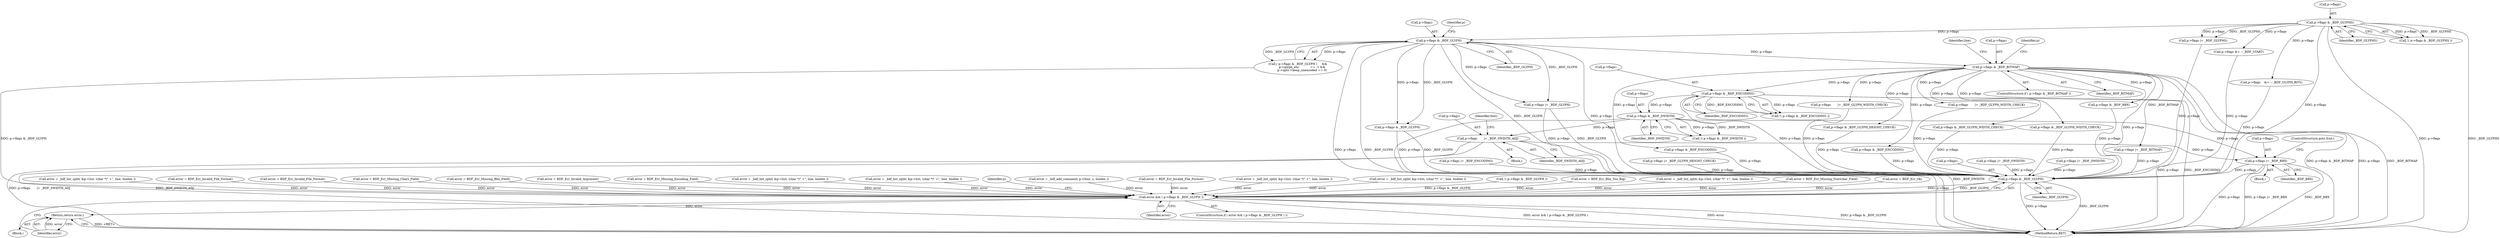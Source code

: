 digraph "0_savannah_07bdb6e289c7954e2a533039dc93c1c136099d2d@pointer" {
"1001438" [label="(Call,p->flags       |= _BDF_SWIDTH_ADJ)"];
"1001359" [label="(Call,p->flags & _BDF_DWIDTH)"];
"1001149" [label="(Call,p->flags & _BDF_ENCODING)"];
"1000816" [label="(Call,p->flags & _BDF_BITMAP)"];
"1000376" [label="(Call,p->flags & _BDF_GLYPH)"];
"1000241" [label="(Call,p->flags & _BDF_GLYPHS)"];
"1001448" [label="(Call,p->flags |= _BDF_BBX)"];
"1001560" [label="(Call,p->flags & _BDF_GLYPH)"];
"1001558" [label="(Call,error && ( p->flags & _BDF_GLYPH ))"];
"1001569" [label="(Return,return error;)"];
"1000596" [label="(Call,error = BDF_Err_Invalid_File_Format)"];
"1000443" [label="(Call,error = BDF_Err_Invalid_File_Format)"];
"1000464" [label="(Call,p->flags |= _BDF_GLYPH)"];
"1000255" [label="(Call,error = BDF_Err_Missing_Chars_Field)"];
"1001471" [label="(Call,error = BDF_Err_Missing_Bbx_Field)"];
"1001561" [label="(Call,p->flags)"];
"1001448" [label="(Call,p->flags |= _BDF_BBX)"];
"1001442" [label="(Identifier,_BDF_SWIDTH_ADJ)"];
"1000310" [label="(Call,error = BDF_Err_Invalid_Argument)"];
"1001149" [label="(Call,p->flags & _BDF_ENCODING)"];
"1001564" [label="(Identifier,_BDF_GLYPH)"];
"1001146" [label="(Block,)"];
"1000323" [label="(Call,p->flags |= _BDF_GLYPHS)"];
"1001553" [label="(Call,error = BDF_Err_Missing_Encoding_Field)"];
"1001438" [label="(Call,p->flags       |= _BDF_SWIDTH_ADJ)"];
"1000245" [label="(Identifier,_BDF_GLYPHS)"];
"1001363" [label="(Identifier,_BDF_DWIDTH)"];
"1000816" [label="(Call,p->flags & _BDF_BITMAP)"];
"1001449" [label="(Call,p->flags)"];
"1001052" [label="(Call,p->flags |= _BDF_SWIDTH)"];
"1001559" [label="(Identifier,error)"];
"1001021" [label="(Call,error = _bdf_list_split( &p->list, (char *)\" +\", line, linelen ))"];
"1000169" [label="(Block,)"];
"1000349" [label="(Call,p->flags &= ~_BDF_START)"];
"1000408" [label="(Call,error = _bdf_list_split( &p->list, (char *)\" +\", line, linelen ))"];
"1000815" [label="(ControlStructure,if ( p->flags & _BDF_BITMAP ))"];
"1000368" [label="(Call,p->flags    &= ~_BDF_GLYPH_BITS)"];
"1001542" [label="(Call,p->flags |= _BDF_BITMAP)"];
"1001567" [label="(Identifier,p)"];
"1001465" [label="(Call,p->flags & _BDF_BBX)"];
"1000837" [label="(Call,p->flags & _BDF_GLYPH_HEIGHT_CHECK)"];
"1001015" [label="(Call,p->flags & _BDF_ENCODING)"];
"1000935" [label="(Call,p->flags       |= _BDF_GLYPH_WIDTH_CHECK)"];
"1001133" [label="(Call,p->flags |= _BDF_DWIDTH)"];
"1000230" [label="(Call,error = _bdf_add_comment( p->font, s, linelen ))"];
"1000984" [label="(Call,p->flags & _BDF_GLYPH_WIDTH_CHECK)"];
"1001153" [label="(Identifier,_BDF_ENCODING)"];
"1001548" [label="(Call,error = BDF_Err_Invalid_File_Format)"];
"1001571" [label="(MethodReturn,RET)"];
"1001569" [label="(Return,return error;)"];
"1001148" [label="(Call,!( p->flags & _BDF_ENCODING ))"];
"1000380" [label="(Identifier,_BDF_GLYPH)"];
"1001558" [label="(Call,error && ( p->flags & _BDF_GLYPH ))"];
"1000240" [label="(Call,!( p->flags & _BDF_GLYPHS ))"];
"1000241" [label="(Call,p->flags & _BDF_GLYPHS)"];
"1001150" [label="(Call,p->flags)"];
"1001074" [label="(Call,error = _bdf_list_split( &p->list, (char *)\" +\", line, linelen ))"];
"1001452" [label="(Identifier,_BDF_BBX)"];
"1000496" [label="(Call,error = _bdf_list_split( &p->list, (char *)\" +\", line, linelen ))"];
"1001359" [label="(Call,p->flags & _BDF_DWIDTH)"];
"1000242" [label="(Call,p->flags)"];
"1000384" [label="(Identifier,p)"];
"1000779" [label="(Call,p->flags |= _BDF_ENCODING)"];
"1001008" [label="(Identifier,line)"];
"1000486" [label="(Call,p->flags & _BDF_GLYPH)"];
"1001557" [label="(ControlStructure,if ( error && ( p->flags & _BDF_GLYPH ) ))"];
"1001570" [label="(Identifier,error)"];
"1001068" [label="(Call,p->flags & _BDF_ENCODING)"];
"1000485" [label="(Call,!( p->flags & _BDF_GLYPH ))"];
"1001560" [label="(Call,p->flags & _BDF_GLYPH)"];
"1001516" [label="(Call,error = BDF_Err_Bbx_Too_Big)"];
"1000376" [label="(Call,p->flags & _BDF_GLYPH)"];
"1000990" [label="(Call,p->flags       |= _BDF_GLYPH_WIDTH_CHECK)"];
"1000259" [label="(Call,error = _bdf_list_split( &p->list, (char *)\" +\", line, linelen ))"];
"1000817" [label="(Call,p->flags)"];
"1000375" [label="(Call,( p->flags & _BDF_GLYPH )     &&\n         p->glyph_enc            == -1 &&\n         p->opts->keep_unencoded == 0)"];
"1000820" [label="(Identifier,_BDF_BITMAP)"];
"1000929" [label="(Call,p->flags & _BDF_GLYPH_WIDTH_CHECK)"];
"1000492" [label="(Call,error = BDF_Err_Missing_Startchar_Field)"];
"1000377" [label="(Call,p->flags)"];
"1000182" [label="(Call,error = BDF_Err_Ok)"];
"1001408" [label="(Block,)"];
"1000843" [label="(Call,p->flags |= _BDF_GLYPH_HEIGHT_CHECK)"];
"1001360" [label="(Call,p->flags)"];
"1001155" [label="(Call,error = _bdf_list_split( &p->list, (char *)\" +\", line, linelen ))"];
"1001439" [label="(Call,p->flags)"];
"1000825" [label="(Identifier,p)"];
"1001453" [label="(ControlStructure,goto Exit;)"];
"1001358" [label="(Call,!( p->flags & _BDF_DWIDTH ))"];
"1001445" [label="(Identifier,font)"];
"1001438" -> "1001408"  [label="AST: "];
"1001438" -> "1001442"  [label="CFG: "];
"1001439" -> "1001438"  [label="AST: "];
"1001442" -> "1001438"  [label="AST: "];
"1001445" -> "1001438"  [label="CFG: "];
"1001438" -> "1001571"  [label="DDG: p->flags       |= _BDF_SWIDTH_ADJ"];
"1001438" -> "1001571"  [label="DDG: _BDF_SWIDTH_ADJ"];
"1001359" -> "1001438"  [label="DDG: p->flags"];
"1001438" -> "1001448"  [label="DDG: p->flags"];
"1001359" -> "1001358"  [label="AST: "];
"1001359" -> "1001363"  [label="CFG: "];
"1001360" -> "1001359"  [label="AST: "];
"1001363" -> "1001359"  [label="AST: "];
"1001358" -> "1001359"  [label="CFG: "];
"1001359" -> "1001571"  [label="DDG: _BDF_DWIDTH"];
"1001359" -> "1001358"  [label="DDG: p->flags"];
"1001359" -> "1001358"  [label="DDG: _BDF_DWIDTH"];
"1001149" -> "1001359"  [label="DDG: p->flags"];
"1001359" -> "1001448"  [label="DDG: p->flags"];
"1001149" -> "1001148"  [label="AST: "];
"1001149" -> "1001153"  [label="CFG: "];
"1001150" -> "1001149"  [label="AST: "];
"1001153" -> "1001149"  [label="AST: "];
"1001148" -> "1001149"  [label="CFG: "];
"1001149" -> "1001571"  [label="DDG: p->flags"];
"1001149" -> "1001571"  [label="DDG: _BDF_ENCODING"];
"1001149" -> "1001148"  [label="DDG: p->flags"];
"1001149" -> "1001148"  [label="DDG: _BDF_ENCODING"];
"1000816" -> "1001149"  [label="DDG: p->flags"];
"1001149" -> "1001560"  [label="DDG: p->flags"];
"1000816" -> "1000815"  [label="AST: "];
"1000816" -> "1000820"  [label="CFG: "];
"1000817" -> "1000816"  [label="AST: "];
"1000820" -> "1000816"  [label="AST: "];
"1000825" -> "1000816"  [label="CFG: "];
"1001008" -> "1000816"  [label="CFG: "];
"1000816" -> "1001571"  [label="DDG: p->flags & _BDF_BITMAP"];
"1000816" -> "1001571"  [label="DDG: p->flags"];
"1000816" -> "1001571"  [label="DDG: _BDF_BITMAP"];
"1000376" -> "1000816"  [label="DDG: p->flags"];
"1000816" -> "1000837"  [label="DDG: p->flags"];
"1000816" -> "1000929"  [label="DDG: p->flags"];
"1000816" -> "1000935"  [label="DDG: p->flags"];
"1000816" -> "1000984"  [label="DDG: p->flags"];
"1000816" -> "1000990"  [label="DDG: p->flags"];
"1000816" -> "1001015"  [label="DDG: p->flags"];
"1000816" -> "1001068"  [label="DDG: p->flags"];
"1000816" -> "1001465"  [label="DDG: p->flags"];
"1000816" -> "1001542"  [label="DDG: _BDF_BITMAP"];
"1000816" -> "1001560"  [label="DDG: p->flags"];
"1000376" -> "1000375"  [label="AST: "];
"1000376" -> "1000380"  [label="CFG: "];
"1000377" -> "1000376"  [label="AST: "];
"1000380" -> "1000376"  [label="AST: "];
"1000384" -> "1000376"  [label="CFG: "];
"1000375" -> "1000376"  [label="CFG: "];
"1000376" -> "1001571"  [label="DDG: p->flags"];
"1000376" -> "1001571"  [label="DDG: _BDF_GLYPH"];
"1000376" -> "1000375"  [label="DDG: p->flags"];
"1000376" -> "1000375"  [label="DDG: _BDF_GLYPH"];
"1000241" -> "1000376"  [label="DDG: p->flags"];
"1000376" -> "1000464"  [label="DDG: p->flags"];
"1000376" -> "1000464"  [label="DDG: _BDF_GLYPH"];
"1000376" -> "1000486"  [label="DDG: p->flags"];
"1000376" -> "1000486"  [label="DDG: _BDF_GLYPH"];
"1000376" -> "1001560"  [label="DDG: p->flags"];
"1000376" -> "1001560"  [label="DDG: _BDF_GLYPH"];
"1000241" -> "1000240"  [label="AST: "];
"1000241" -> "1000245"  [label="CFG: "];
"1000242" -> "1000241"  [label="AST: "];
"1000245" -> "1000241"  [label="AST: "];
"1000240" -> "1000241"  [label="CFG: "];
"1000241" -> "1001571"  [label="DDG: p->flags"];
"1000241" -> "1001571"  [label="DDG: _BDF_GLYPHS"];
"1000241" -> "1000240"  [label="DDG: p->flags"];
"1000241" -> "1000240"  [label="DDG: _BDF_GLYPHS"];
"1000241" -> "1000323"  [label="DDG: p->flags"];
"1000241" -> "1000323"  [label="DDG: _BDF_GLYPHS"];
"1000241" -> "1000349"  [label="DDG: p->flags"];
"1000241" -> "1000368"  [label="DDG: p->flags"];
"1000241" -> "1001560"  [label="DDG: p->flags"];
"1001448" -> "1001146"  [label="AST: "];
"1001448" -> "1001452"  [label="CFG: "];
"1001449" -> "1001448"  [label="AST: "];
"1001452" -> "1001448"  [label="AST: "];
"1001453" -> "1001448"  [label="CFG: "];
"1001448" -> "1001571"  [label="DDG: _BDF_BBX"];
"1001448" -> "1001571"  [label="DDG: p->flags"];
"1001448" -> "1001571"  [label="DDG: p->flags |= _BDF_BBX"];
"1001448" -> "1001560"  [label="DDG: p->flags"];
"1001560" -> "1001558"  [label="AST: "];
"1001560" -> "1001564"  [label="CFG: "];
"1001561" -> "1001560"  [label="AST: "];
"1001564" -> "1001560"  [label="AST: "];
"1001558" -> "1001560"  [label="CFG: "];
"1001560" -> "1001571"  [label="DDG: p->flags"];
"1001560" -> "1001571"  [label="DDG: _BDF_GLYPH"];
"1001560" -> "1001558"  [label="DDG: p->flags"];
"1001560" -> "1001558"  [label="DDG: _BDF_GLYPH"];
"1000368" -> "1001560"  [label="DDG: p->flags"];
"1001133" -> "1001560"  [label="DDG: p->flags"];
"1000837" -> "1001560"  [label="DDG: p->flags"];
"1000929" -> "1001560"  [label="DDG: p->flags"];
"1000323" -> "1001560"  [label="DDG: p->flags"];
"1000984" -> "1001560"  [label="DDG: p->flags"];
"1000486" -> "1001560"  [label="DDG: p->flags"];
"1000486" -> "1001560"  [label="DDG: _BDF_GLYPH"];
"1001052" -> "1001560"  [label="DDG: p->flags"];
"1000935" -> "1001560"  [label="DDG: p->flags"];
"1000779" -> "1001560"  [label="DDG: p->flags"];
"1000843" -> "1001560"  [label="DDG: p->flags"];
"1000464" -> "1001560"  [label="DDG: p->flags"];
"1000464" -> "1001560"  [label="DDG: _BDF_GLYPH"];
"1001015" -> "1001560"  [label="DDG: p->flags"];
"1001542" -> "1001560"  [label="DDG: p->flags"];
"1000990" -> "1001560"  [label="DDG: p->flags"];
"1001068" -> "1001560"  [label="DDG: p->flags"];
"1000349" -> "1001560"  [label="DDG: p->flags"];
"1001465" -> "1001560"  [label="DDG: p->flags"];
"1001558" -> "1001557"  [label="AST: "];
"1001558" -> "1001559"  [label="CFG: "];
"1001559" -> "1001558"  [label="AST: "];
"1001567" -> "1001558"  [label="CFG: "];
"1001570" -> "1001558"  [label="CFG: "];
"1001558" -> "1001571"  [label="DDG: error && ( p->flags & _BDF_GLYPH )"];
"1001558" -> "1001571"  [label="DDG: error"];
"1001558" -> "1001571"  [label="DDG: p->flags & _BDF_GLYPH"];
"1000259" -> "1001558"  [label="DDG: error"];
"1000596" -> "1001558"  [label="DDG: error"];
"1000492" -> "1001558"  [label="DDG: error"];
"1000496" -> "1001558"  [label="DDG: error"];
"1001553" -> "1001558"  [label="DDG: error"];
"1000230" -> "1001558"  [label="DDG: error"];
"1000182" -> "1001558"  [label="DDG: error"];
"1000443" -> "1001558"  [label="DDG: error"];
"1001516" -> "1001558"  [label="DDG: error"];
"1001074" -> "1001558"  [label="DDG: error"];
"1001155" -> "1001558"  [label="DDG: error"];
"1000408" -> "1001558"  [label="DDG: error"];
"1001471" -> "1001558"  [label="DDG: error"];
"1000310" -> "1001558"  [label="DDG: error"];
"1001021" -> "1001558"  [label="DDG: error"];
"1001548" -> "1001558"  [label="DDG: error"];
"1000255" -> "1001558"  [label="DDG: error"];
"1000485" -> "1001558"  [label="DDG: p->flags & _BDF_GLYPH"];
"1000375" -> "1001558"  [label="DDG: p->flags & _BDF_GLYPH"];
"1001558" -> "1001569"  [label="DDG: error"];
"1001569" -> "1000169"  [label="AST: "];
"1001569" -> "1001570"  [label="CFG: "];
"1001570" -> "1001569"  [label="AST: "];
"1001571" -> "1001569"  [label="CFG: "];
"1001569" -> "1001571"  [label="DDG: <RET>"];
"1001570" -> "1001569"  [label="DDG: error"];
}
